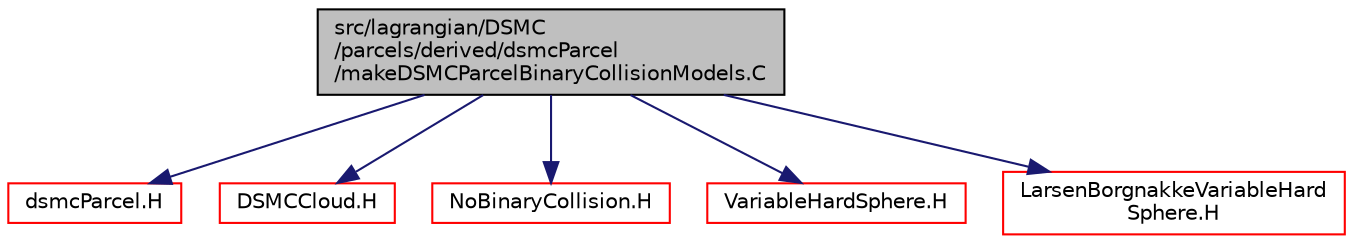 digraph "src/lagrangian/DSMC/parcels/derived/dsmcParcel/makeDSMCParcelBinaryCollisionModels.C"
{
  bgcolor="transparent";
  edge [fontname="Helvetica",fontsize="10",labelfontname="Helvetica",labelfontsize="10"];
  node [fontname="Helvetica",fontsize="10",shape=record];
  Node1 [label="src/lagrangian/DSMC\l/parcels/derived/dsmcParcel\l/makeDSMCParcelBinaryCollisionModels.C",height=0.2,width=0.4,color="black", fillcolor="grey75", style="filled", fontcolor="black"];
  Node1 -> Node2 [color="midnightblue",fontsize="10",style="solid",fontname="Helvetica"];
  Node2 [label="dsmcParcel.H",height=0.2,width=0.4,color="red",URL="$a06408.html"];
  Node1 -> Node3 [color="midnightblue",fontsize="10",style="solid",fontname="Helvetica"];
  Node3 [label="DSMCCloud.H",height=0.2,width=0.4,color="red",URL="$a06404.html"];
  Node1 -> Node4 [color="midnightblue",fontsize="10",style="solid",fontname="Helvetica"];
  Node4 [label="NoBinaryCollision.H",height=0.2,width=0.4,color="red",URL="$a06422.html"];
  Node1 -> Node5 [color="midnightblue",fontsize="10",style="solid",fontname="Helvetica"];
  Node5 [label="VariableHardSphere.H",height=0.2,width=0.4,color="red",URL="$a06424.html"];
  Node1 -> Node6 [color="midnightblue",fontsize="10",style="solid",fontname="Helvetica"];
  Node6 [label="LarsenBorgnakkeVariableHard\lSphere.H",height=0.2,width=0.4,color="red",URL="$a06420.html"];
}
